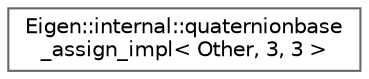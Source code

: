 digraph "类继承关系图"
{
 // LATEX_PDF_SIZE
  bgcolor="transparent";
  edge [fontname=Helvetica,fontsize=10,labelfontname=Helvetica,labelfontsize=10];
  node [fontname=Helvetica,fontsize=10,shape=box,height=0.2,width=0.4];
  rankdir="LR";
  Node0 [id="Node000000",label="Eigen::internal::quaternionbase\l_assign_impl\< Other, 3, 3 \>",height=0.2,width=0.4,color="grey40", fillcolor="white", style="filled",URL="$struct_eigen_1_1internal_1_1quaternionbase__assign__impl_3_01_other_00_013_00_013_01_4.html",tooltip=" "];
}
